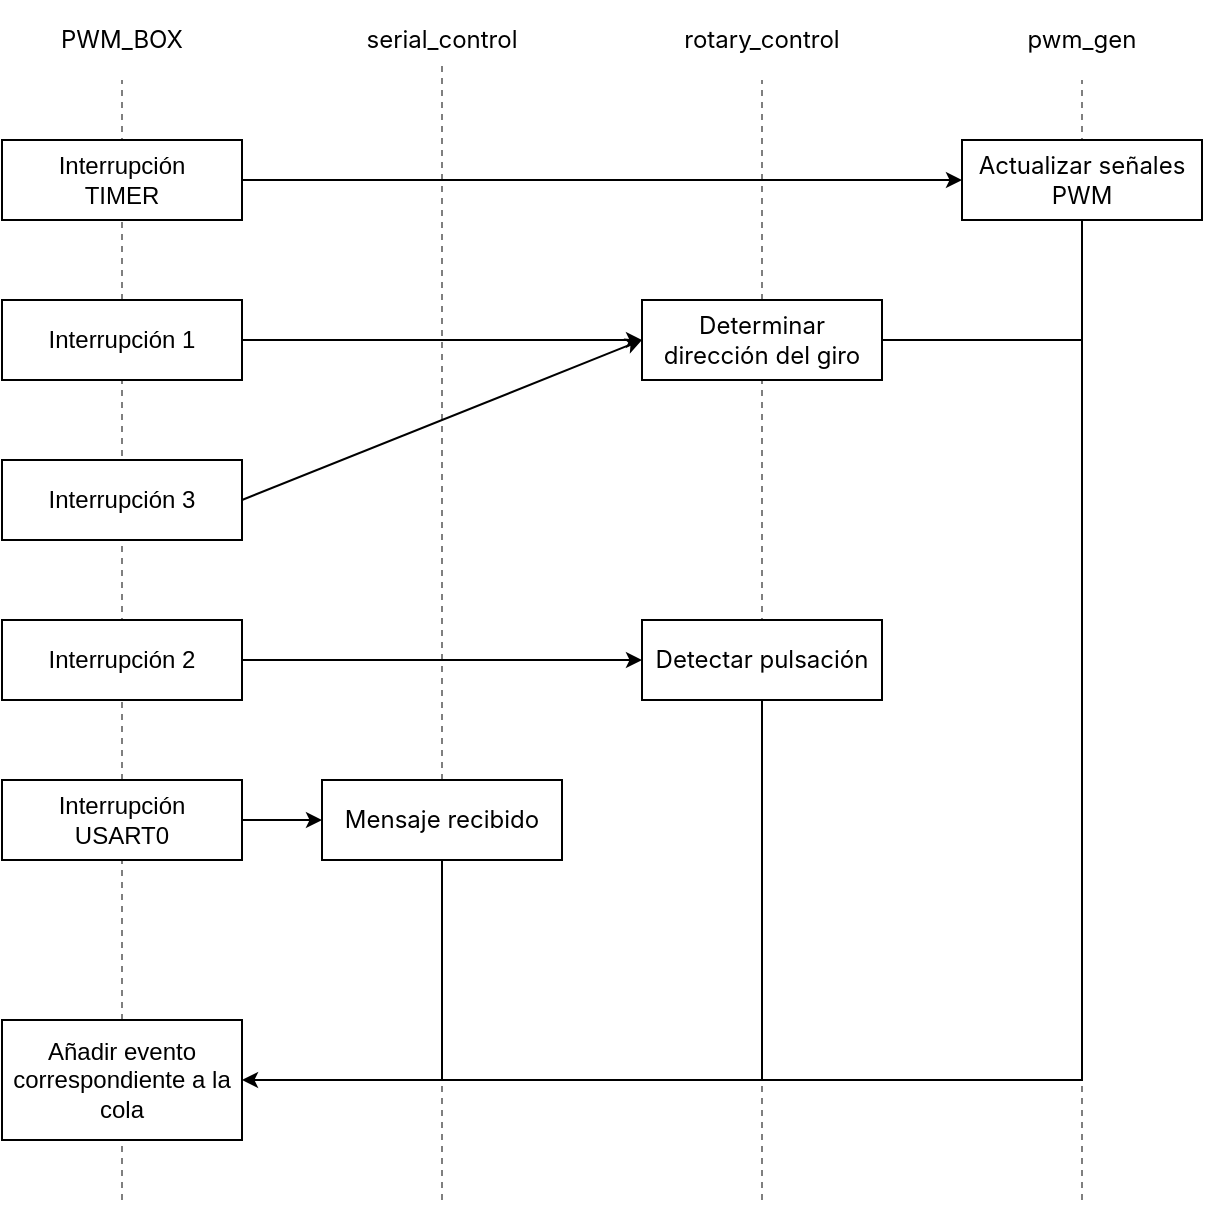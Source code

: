 <mxfile version="28.1.1">
  <diagram name="Page-1" id="BJdrOQS9gD8skISKJy_k">
    <mxGraphModel dx="1386" dy="792" grid="1" gridSize="10" guides="1" tooltips="1" connect="1" arrows="1" fold="1" page="1" pageScale="1" pageWidth="827" pageHeight="1169" math="0" shadow="0">
      <root>
        <mxCell id="0" />
        <mxCell id="1" parent="0" />
        <mxCell id="8zQ-2a_tSk9fb6e0F6VV-14" value="" style="endArrow=none;html=1;rounded=0;strokeColor=default;align=center;verticalAlign=middle;fontFamily=Helvetica;fontSize=12;fontColor=default;labelBackgroundColor=none;startSize=5;endSize=5;entryX=0.5;entryY=1;entryDx=0;entryDy=0;opacity=50;dashed=1;" edge="1" parent="1">
          <mxGeometry width="50" height="50" relative="1" as="geometry">
            <mxPoint x="360" y="700" as="sourcePoint" />
            <mxPoint x="360" y="130" as="targetPoint" />
          </mxGeometry>
        </mxCell>
        <mxCell id="8zQ-2a_tSk9fb6e0F6VV-2" value="" style="endArrow=none;html=1;rounded=0;strokeColor=default;align=center;verticalAlign=middle;fontFamily=Helvetica;fontSize=12;fontColor=default;labelBackgroundColor=none;startSize=5;endSize=5;entryX=0.5;entryY=1;entryDx=0;entryDy=0;opacity=50;dashed=1;" edge="1" parent="1" target="8zQ-2a_tSk9fb6e0F6VV-4">
          <mxGeometry width="50" height="50" relative="1" as="geometry">
            <mxPoint x="520" y="700" as="sourcePoint" />
            <mxPoint x="519.66" y="148.8" as="targetPoint" />
          </mxGeometry>
        </mxCell>
        <mxCell id="8zQ-2a_tSk9fb6e0F6VV-37" style="edgeStyle=none;shape=connector;rounded=0;orthogonalLoop=1;jettySize=auto;html=1;strokeColor=default;align=center;verticalAlign=middle;fontFamily=Helvetica;fontSize=11;fontColor=default;labelBackgroundColor=default;startSize=5;endArrow=none;endSize=5;endFill=0;" edge="1" parent="1" source="8zQ-2a_tSk9fb6e0F6VV-3">
          <mxGeometry relative="1" as="geometry">
            <mxPoint x="680" y="270" as="targetPoint" />
          </mxGeometry>
        </mxCell>
        <mxCell id="8zQ-2a_tSk9fb6e0F6VV-3" value="&lt;font face=&quot;Inter&quot;&gt;Determinar dirección del giro&lt;/font&gt;" style="rounded=0;whiteSpace=wrap;html=1;" vertex="1" parent="1">
          <mxGeometry x="460" y="250" width="120" height="40" as="geometry" />
        </mxCell>
        <mxCell id="8zQ-2a_tSk9fb6e0F6VV-4" value="&lt;font face=&quot;Inter&quot;&gt;rotary_control&lt;/font&gt;" style="text;html=1;align=center;verticalAlign=middle;whiteSpace=wrap;rounded=0;fontFamily=Helvetica;fontSize=12;fontColor=default;labelBackgroundColor=none;" vertex="1" parent="1">
          <mxGeometry x="460" y="100" width="120" height="40" as="geometry" />
        </mxCell>
        <mxCell id="8zQ-2a_tSk9fb6e0F6VV-5" value="" style="endArrow=none;html=1;rounded=0;strokeColor=default;align=center;verticalAlign=middle;fontFamily=Helvetica;fontSize=12;fontColor=default;labelBackgroundColor=none;startSize=5;endSize=5;entryX=0.5;entryY=1;entryDx=0;entryDy=0;opacity=50;dashed=1;" edge="1" parent="1" target="8zQ-2a_tSk9fb6e0F6VV-7">
          <mxGeometry width="50" height="50" relative="1" as="geometry">
            <mxPoint x="200" y="700" as="sourcePoint" />
            <mxPoint x="199.66" y="148.8" as="targetPoint" />
          </mxGeometry>
        </mxCell>
        <mxCell id="8zQ-2a_tSk9fb6e0F6VV-7" value="&lt;font face=&quot;Inter&quot;&gt;PWM_BOX&lt;/font&gt;" style="text;html=1;align=center;verticalAlign=middle;whiteSpace=wrap;rounded=0;fontFamily=Helvetica;fontSize=12;fontColor=default;labelBackgroundColor=none;" vertex="1" parent="1">
          <mxGeometry x="140" y="100" width="120" height="40" as="geometry" />
        </mxCell>
        <mxCell id="8zQ-2a_tSk9fb6e0F6VV-35" style="edgeStyle=none;shape=connector;rounded=0;orthogonalLoop=1;jettySize=auto;html=1;strokeColor=default;align=center;verticalAlign=middle;fontFamily=Helvetica;fontSize=11;fontColor=default;labelBackgroundColor=default;startSize=5;endArrow=none;endSize=5;exitX=0.5;exitY=1;exitDx=0;exitDy=0;endFill=0;" edge="1" parent="1" source="8zQ-2a_tSk9fb6e0F6VV-10">
          <mxGeometry relative="1" as="geometry">
            <mxPoint x="520" y="640" as="targetPoint" />
          </mxGeometry>
        </mxCell>
        <mxCell id="8zQ-2a_tSk9fb6e0F6VV-10" value="&lt;font face=&quot;Inter&quot;&gt;Detectar pulsación&lt;/font&gt;" style="rounded=0;whiteSpace=wrap;html=1;" vertex="1" parent="1">
          <mxGeometry x="460" y="410" width="120" height="40" as="geometry" />
        </mxCell>
        <mxCell id="8zQ-2a_tSk9fb6e0F6VV-27" style="edgeStyle=none;shape=connector;rounded=0;orthogonalLoop=1;jettySize=auto;html=1;entryX=0;entryY=0.5;entryDx=0;entryDy=0;strokeColor=default;align=center;verticalAlign=middle;fontFamily=Helvetica;fontSize=11;fontColor=default;labelBackgroundColor=default;startSize=5;endArrow=classic;endSize=5;exitX=1;exitY=0.5;exitDx=0;exitDy=0;" edge="1" parent="1" source="8zQ-2a_tSk9fb6e0F6VV-11" target="8zQ-2a_tSk9fb6e0F6VV-24">
          <mxGeometry relative="1" as="geometry" />
        </mxCell>
        <mxCell id="8zQ-2a_tSk9fb6e0F6VV-11" value="&lt;div&gt;Interrupción&lt;/div&gt;&lt;div&gt;TIMER&lt;/div&gt;" style="rounded=0;whiteSpace=wrap;html=1;" vertex="1" parent="1">
          <mxGeometry x="140" y="170" width="120" height="40" as="geometry" />
        </mxCell>
        <mxCell id="8zQ-2a_tSk9fb6e0F6VV-36" style="edgeStyle=none;shape=connector;rounded=0;orthogonalLoop=1;jettySize=auto;html=1;strokeColor=default;align=center;verticalAlign=middle;fontFamily=Helvetica;fontSize=11;fontColor=default;labelBackgroundColor=default;startSize=5;endArrow=none;endSize=5;exitX=0.5;exitY=1;exitDx=0;exitDy=0;endFill=0;" edge="1" parent="1" source="8zQ-2a_tSk9fb6e0F6VV-12">
          <mxGeometry relative="1" as="geometry">
            <mxPoint x="360" y="640" as="targetPoint" />
          </mxGeometry>
        </mxCell>
        <mxCell id="8zQ-2a_tSk9fb6e0F6VV-12" value="&lt;font face=&quot;Inter&quot;&gt;Mensaje recibido&lt;/font&gt;" style="rounded=0;whiteSpace=wrap;html=1;" vertex="1" parent="1">
          <mxGeometry x="300" y="490" width="120" height="40" as="geometry" />
        </mxCell>
        <mxCell id="8zQ-2a_tSk9fb6e0F6VV-16" value="&lt;font face=&quot;Inter&quot;&gt;serial_control&lt;/font&gt;" style="text;html=1;align=center;verticalAlign=middle;whiteSpace=wrap;rounded=0;fontFamily=Helvetica;fontSize=12;fontColor=default;labelBackgroundColor=none;" vertex="1" parent="1">
          <mxGeometry x="300" y="100" width="120" height="40" as="geometry" />
        </mxCell>
        <mxCell id="8zQ-2a_tSk9fb6e0F6VV-30" style="edgeStyle=none;shape=connector;rounded=0;orthogonalLoop=1;jettySize=auto;html=1;entryX=0;entryY=0.5;entryDx=0;entryDy=0;strokeColor=default;align=center;verticalAlign=middle;fontFamily=Helvetica;fontSize=11;fontColor=default;labelBackgroundColor=default;startSize=5;endArrow=classic;endSize=5;exitX=1;exitY=0.5;exitDx=0;exitDy=0;" edge="1" parent="1" source="8zQ-2a_tSk9fb6e0F6VV-19" target="8zQ-2a_tSk9fb6e0F6VV-3">
          <mxGeometry relative="1" as="geometry" />
        </mxCell>
        <mxCell id="8zQ-2a_tSk9fb6e0F6VV-19" value="Interrupción 1" style="rounded=0;whiteSpace=wrap;html=1;" vertex="1" parent="1">
          <mxGeometry x="140" y="250" width="120" height="40" as="geometry" />
        </mxCell>
        <mxCell id="8zQ-2a_tSk9fb6e0F6VV-32" style="edgeStyle=none;shape=connector;rounded=0;orthogonalLoop=1;jettySize=auto;html=1;entryX=0;entryY=0.5;entryDx=0;entryDy=0;strokeColor=default;align=center;verticalAlign=middle;fontFamily=Helvetica;fontSize=11;fontColor=default;labelBackgroundColor=default;startSize=5;endArrow=classic;endSize=5;exitX=1;exitY=0.5;exitDx=0;exitDy=0;" edge="1" parent="1" source="8zQ-2a_tSk9fb6e0F6VV-20" target="8zQ-2a_tSk9fb6e0F6VV-10">
          <mxGeometry relative="1" as="geometry" />
        </mxCell>
        <mxCell id="8zQ-2a_tSk9fb6e0F6VV-20" value="Interrupción 2" style="rounded=0;whiteSpace=wrap;html=1;" vertex="1" parent="1">
          <mxGeometry x="140" y="410" width="120" height="40" as="geometry" />
        </mxCell>
        <mxCell id="8zQ-2a_tSk9fb6e0F6VV-31" style="edgeStyle=none;shape=connector;rounded=0;orthogonalLoop=1;jettySize=auto;html=1;entryX=0;entryY=0.5;entryDx=0;entryDy=0;strokeColor=default;align=center;verticalAlign=middle;fontFamily=Helvetica;fontSize=11;fontColor=default;labelBackgroundColor=default;startSize=5;endArrow=classic;endSize=5;exitX=1;exitY=0.5;exitDx=0;exitDy=0;" edge="1" parent="1" source="8zQ-2a_tSk9fb6e0F6VV-21" target="8zQ-2a_tSk9fb6e0F6VV-3">
          <mxGeometry relative="1" as="geometry" />
        </mxCell>
        <mxCell id="8zQ-2a_tSk9fb6e0F6VV-21" value="Interrupción 3" style="rounded=0;whiteSpace=wrap;html=1;" vertex="1" parent="1">
          <mxGeometry x="140" y="330" width="120" height="40" as="geometry" />
        </mxCell>
        <mxCell id="8zQ-2a_tSk9fb6e0F6VV-22" value="Añadir evento correspondiente a la cola" style="rounded=0;whiteSpace=wrap;html=1;" vertex="1" parent="1">
          <mxGeometry x="140" y="610" width="120" height="60" as="geometry" />
        </mxCell>
        <mxCell id="8zQ-2a_tSk9fb6e0F6VV-23" value="" style="endArrow=none;html=1;rounded=0;strokeColor=default;align=center;verticalAlign=middle;fontFamily=Helvetica;fontSize=12;fontColor=default;labelBackgroundColor=none;startSize=5;endSize=5;entryX=0.5;entryY=1;entryDx=0;entryDy=0;opacity=50;dashed=1;" edge="1" parent="1" target="8zQ-2a_tSk9fb6e0F6VV-25">
          <mxGeometry width="50" height="50" relative="1" as="geometry">
            <mxPoint x="680" y="700" as="sourcePoint" />
            <mxPoint x="679.66" y="148.8" as="targetPoint" />
          </mxGeometry>
        </mxCell>
        <mxCell id="8zQ-2a_tSk9fb6e0F6VV-34" style="edgeStyle=none;shape=connector;rounded=0;orthogonalLoop=1;jettySize=auto;html=1;entryX=1;entryY=0.5;entryDx=0;entryDy=0;strokeColor=default;align=center;verticalAlign=middle;fontFamily=Helvetica;fontSize=11;fontColor=default;labelBackgroundColor=default;startSize=5;endArrow=classic;endSize=5;" edge="1" parent="1" source="8zQ-2a_tSk9fb6e0F6VV-24" target="8zQ-2a_tSk9fb6e0F6VV-22">
          <mxGeometry relative="1" as="geometry">
            <Array as="points">
              <mxPoint x="680" y="640" />
            </Array>
          </mxGeometry>
        </mxCell>
        <mxCell id="8zQ-2a_tSk9fb6e0F6VV-24" value="&lt;font face=&quot;Inter&quot;&gt;Actualizar señales PWM&lt;/font&gt;" style="rounded=0;whiteSpace=wrap;html=1;" vertex="1" parent="1">
          <mxGeometry x="620" y="170" width="120" height="40" as="geometry" />
        </mxCell>
        <mxCell id="8zQ-2a_tSk9fb6e0F6VV-25" value="&lt;font face=&quot;Inter&quot;&gt;pwm_gen&lt;/font&gt;" style="text;html=1;align=center;verticalAlign=middle;whiteSpace=wrap;rounded=0;fontFamily=Helvetica;fontSize=12;fontColor=default;labelBackgroundColor=none;" vertex="1" parent="1">
          <mxGeometry x="620" y="100" width="120" height="40" as="geometry" />
        </mxCell>
        <mxCell id="8zQ-2a_tSk9fb6e0F6VV-33" style="edgeStyle=none;shape=connector;rounded=0;orthogonalLoop=1;jettySize=auto;html=1;entryX=0;entryY=0.5;entryDx=0;entryDy=0;strokeColor=default;align=center;verticalAlign=middle;fontFamily=Helvetica;fontSize=11;fontColor=default;labelBackgroundColor=default;startSize=5;endArrow=classic;endSize=5;" edge="1" parent="1" source="8zQ-2a_tSk9fb6e0F6VV-29" target="8zQ-2a_tSk9fb6e0F6VV-12">
          <mxGeometry relative="1" as="geometry" />
        </mxCell>
        <mxCell id="8zQ-2a_tSk9fb6e0F6VV-29" value="&lt;div&gt;Interrupción&lt;/div&gt;&lt;div&gt;USART0&lt;/div&gt;" style="rounded=0;whiteSpace=wrap;html=1;" vertex="1" parent="1">
          <mxGeometry x="140" y="490" width="120" height="40" as="geometry" />
        </mxCell>
      </root>
    </mxGraphModel>
  </diagram>
</mxfile>
